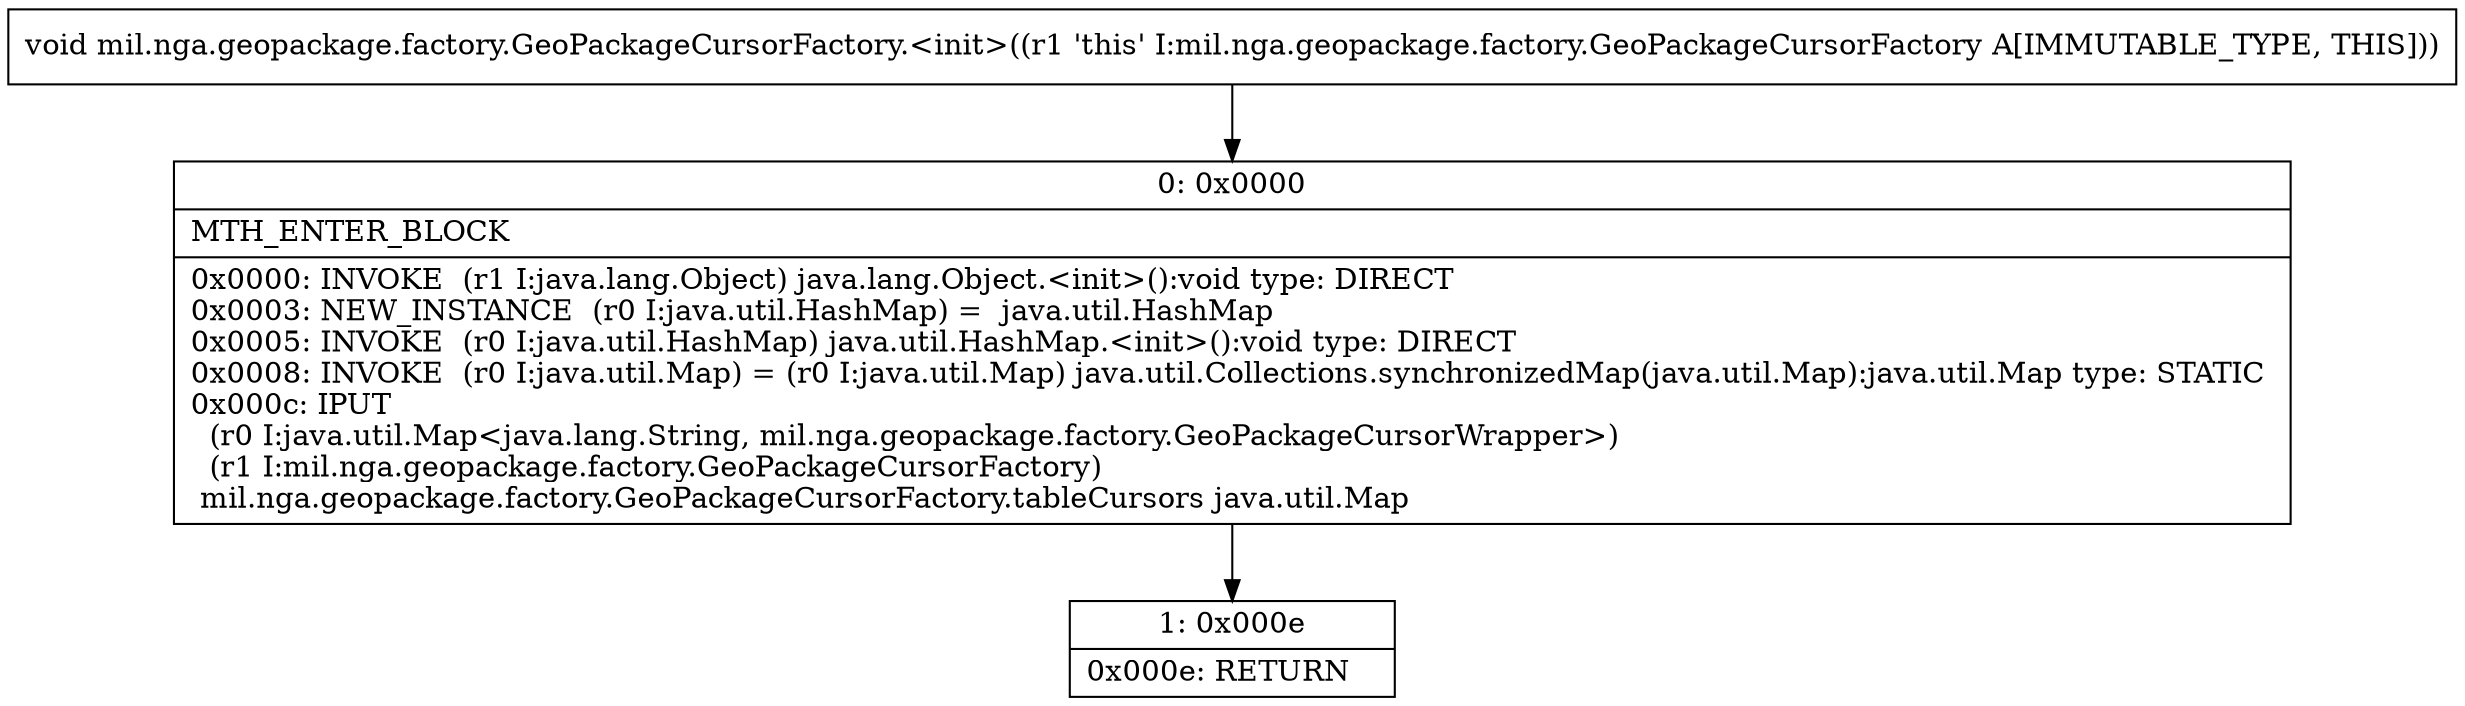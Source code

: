 digraph "CFG formil.nga.geopackage.factory.GeoPackageCursorFactory.\<init\>()V" {
Node_0 [shape=record,label="{0\:\ 0x0000|MTH_ENTER_BLOCK\l|0x0000: INVOKE  (r1 I:java.lang.Object) java.lang.Object.\<init\>():void type: DIRECT \l0x0003: NEW_INSTANCE  (r0 I:java.util.HashMap) =  java.util.HashMap \l0x0005: INVOKE  (r0 I:java.util.HashMap) java.util.HashMap.\<init\>():void type: DIRECT \l0x0008: INVOKE  (r0 I:java.util.Map) = (r0 I:java.util.Map) java.util.Collections.synchronizedMap(java.util.Map):java.util.Map type: STATIC \l0x000c: IPUT  \l  (r0 I:java.util.Map\<java.lang.String, mil.nga.geopackage.factory.GeoPackageCursorWrapper\>)\l  (r1 I:mil.nga.geopackage.factory.GeoPackageCursorFactory)\l mil.nga.geopackage.factory.GeoPackageCursorFactory.tableCursors java.util.Map \l}"];
Node_1 [shape=record,label="{1\:\ 0x000e|0x000e: RETURN   \l}"];
MethodNode[shape=record,label="{void mil.nga.geopackage.factory.GeoPackageCursorFactory.\<init\>((r1 'this' I:mil.nga.geopackage.factory.GeoPackageCursorFactory A[IMMUTABLE_TYPE, THIS])) }"];
MethodNode -> Node_0;
Node_0 -> Node_1;
}

